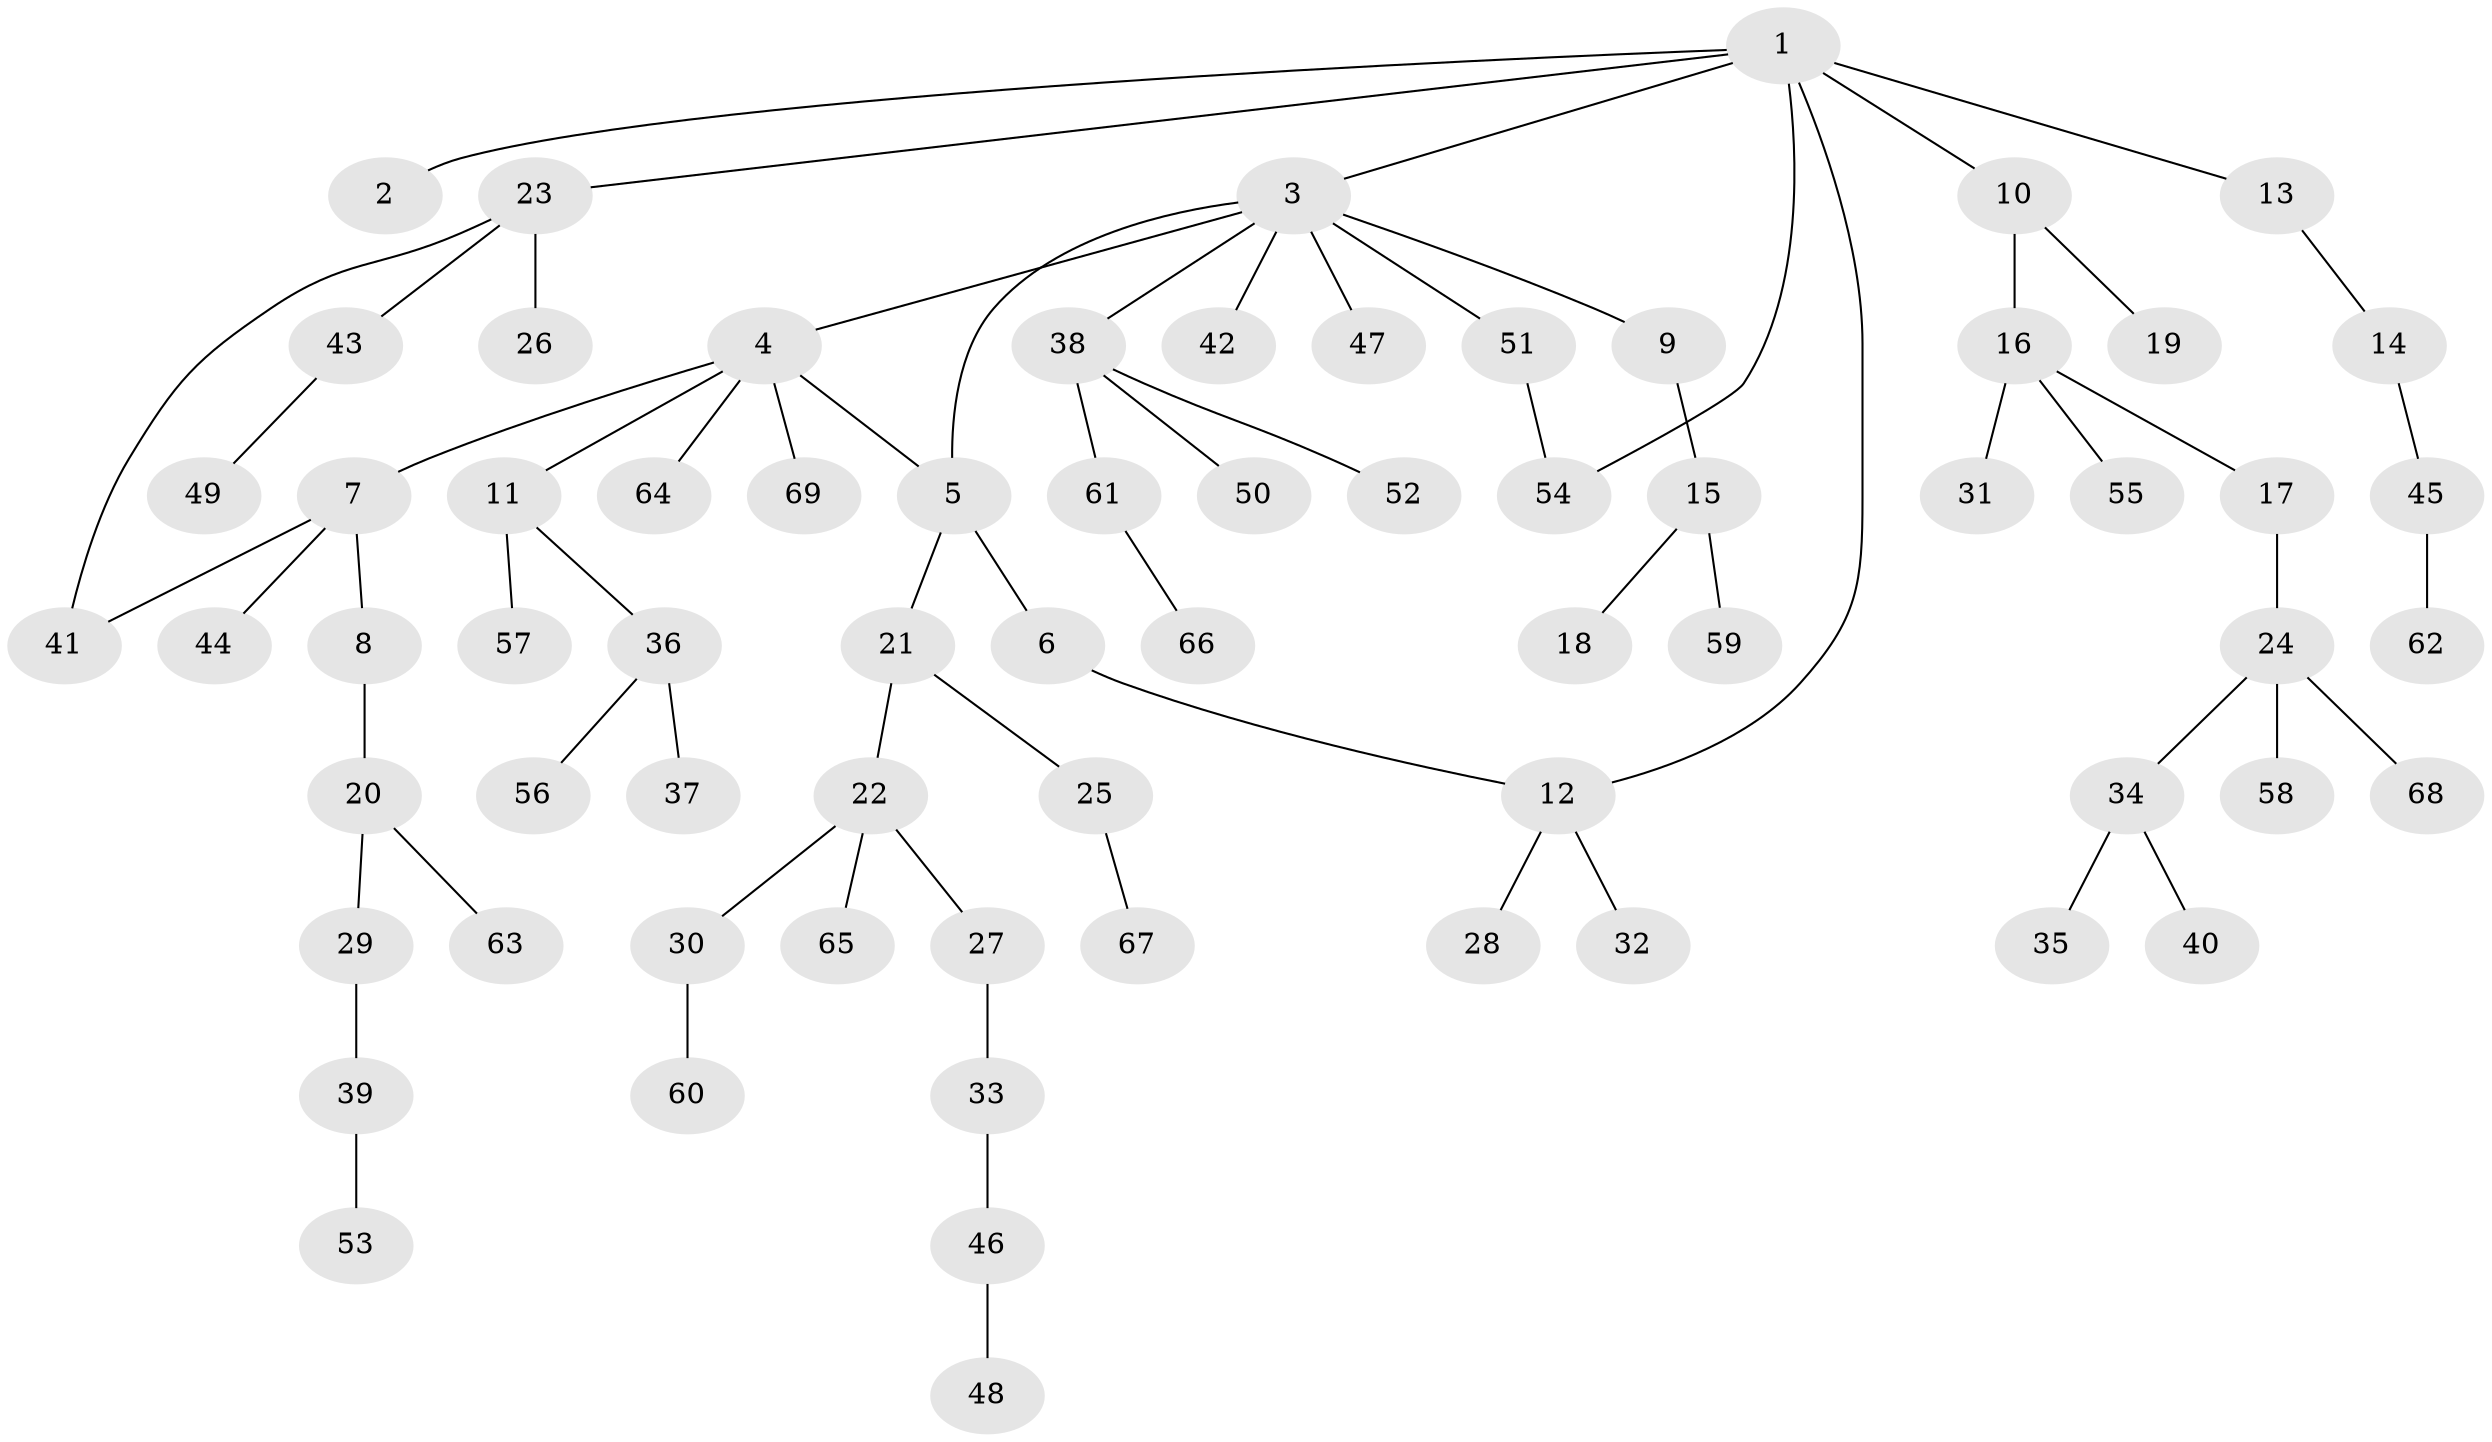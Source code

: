 // coarse degree distribution, {6: 0.058823529411764705, 11: 0.029411764705882353, 1: 0.6176470588235294, 2: 0.20588235294117646, 3: 0.058823529411764705, 4: 0.029411764705882353}
// Generated by graph-tools (version 1.1) at 2025/44/03/04/25 21:44:53]
// undirected, 69 vertices, 72 edges
graph export_dot {
graph [start="1"]
  node [color=gray90,style=filled];
  1;
  2;
  3;
  4;
  5;
  6;
  7;
  8;
  9;
  10;
  11;
  12;
  13;
  14;
  15;
  16;
  17;
  18;
  19;
  20;
  21;
  22;
  23;
  24;
  25;
  26;
  27;
  28;
  29;
  30;
  31;
  32;
  33;
  34;
  35;
  36;
  37;
  38;
  39;
  40;
  41;
  42;
  43;
  44;
  45;
  46;
  47;
  48;
  49;
  50;
  51;
  52;
  53;
  54;
  55;
  56;
  57;
  58;
  59;
  60;
  61;
  62;
  63;
  64;
  65;
  66;
  67;
  68;
  69;
  1 -- 2;
  1 -- 3;
  1 -- 10;
  1 -- 13;
  1 -- 23;
  1 -- 54;
  1 -- 12;
  3 -- 4;
  3 -- 9;
  3 -- 38;
  3 -- 42;
  3 -- 47;
  3 -- 51;
  3 -- 5;
  4 -- 5;
  4 -- 7;
  4 -- 11;
  4 -- 64;
  4 -- 69;
  5 -- 6;
  5 -- 21;
  6 -- 12;
  7 -- 8;
  7 -- 44;
  7 -- 41;
  8 -- 20;
  9 -- 15;
  10 -- 16;
  10 -- 19;
  11 -- 36;
  11 -- 57;
  12 -- 28;
  12 -- 32;
  13 -- 14;
  14 -- 45;
  15 -- 18;
  15 -- 59;
  16 -- 17;
  16 -- 31;
  16 -- 55;
  17 -- 24;
  20 -- 29;
  20 -- 63;
  21 -- 22;
  21 -- 25;
  22 -- 27;
  22 -- 30;
  22 -- 65;
  23 -- 26;
  23 -- 41;
  23 -- 43;
  24 -- 34;
  24 -- 58;
  24 -- 68;
  25 -- 67;
  27 -- 33;
  29 -- 39;
  30 -- 60;
  33 -- 46;
  34 -- 35;
  34 -- 40;
  36 -- 37;
  36 -- 56;
  38 -- 50;
  38 -- 52;
  38 -- 61;
  39 -- 53;
  43 -- 49;
  45 -- 62;
  46 -- 48;
  51 -- 54;
  61 -- 66;
}
